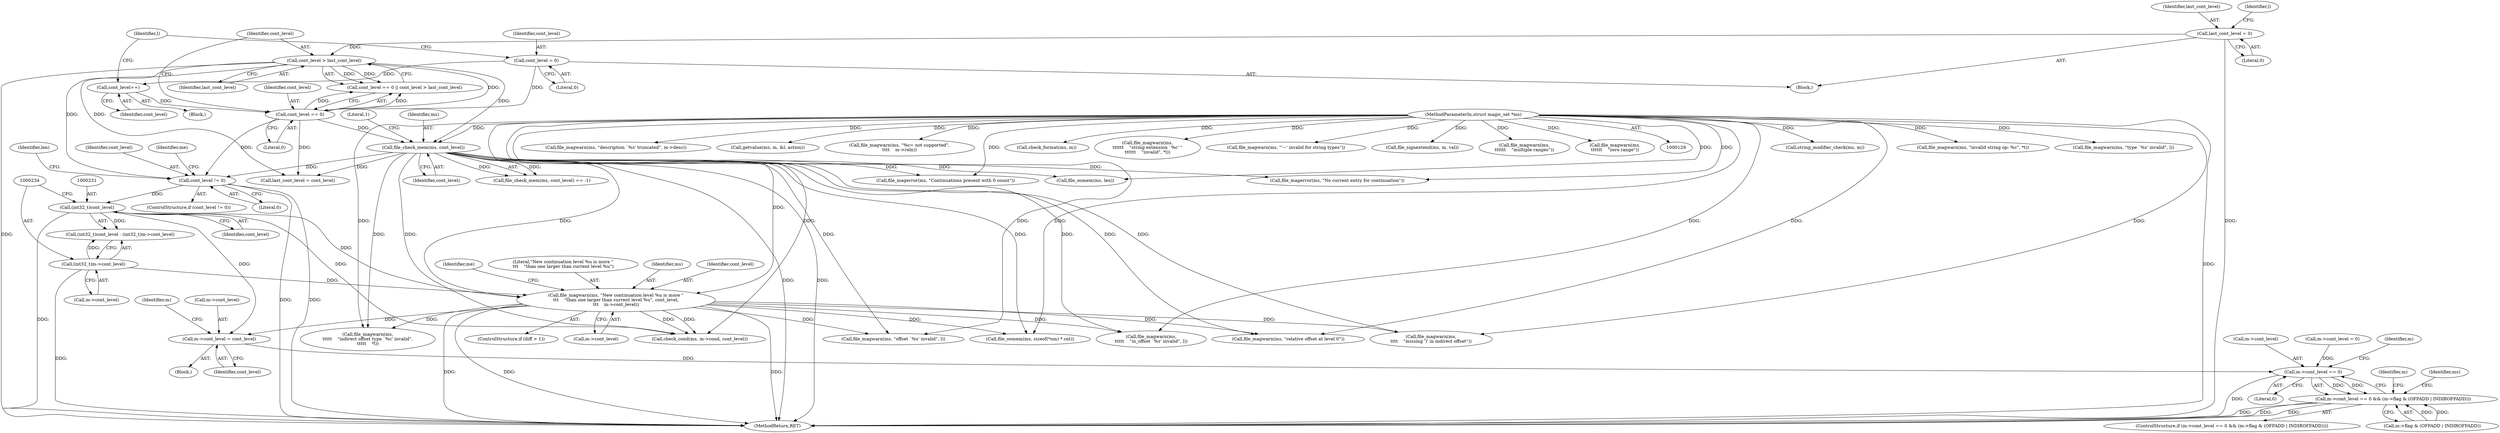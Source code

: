 digraph "0_file_4a284c89d6ef11aca34da65da7d673050a5ea320@pointer" {
"1000311" [label="(Call,m->cont_level = cont_level)"];
"1000230" [label="(Call,(int32_t)cont_level)"];
"1000185" [label="(Call,cont_level != 0)"];
"1000168" [label="(Call,cont_level > last_cont_level)"];
"1000165" [label="(Call,cont_level == 0)"];
"1000150" [label="(Call,cont_level = 0)"];
"1000161" [label="(Call,cont_level++)"];
"1000137" [label="(Call,last_cont_level = 0)"];
"1000173" [label="(Call,file_check_mem(ms, cont_level))"];
"1000130" [label="(MethodParameterIn,struct magic_set *ms)"];
"1000242" [label="(Call,file_magwarn(ms, \"New continuation level %u is more \"\n\t\t\t    \"than one larger than current level %u\", cont_level,\n\t\t\t    m->cont_level))"];
"1000233" [label="(Call,(int32_t)m->cont_level)"];
"1000439" [label="(Call,m->cont_level == 0)"];
"1000438" [label="(Call,m->cont_level == 0 && (m->flag & (OFFADD | INDIROFFADD)))"];
"1000438" [label="(Call,m->cont_level == 0 && (m->flag & (OFFADD | INDIROFFADD)))"];
"1000242" [label="(Call,file_magwarn(ms, \"New continuation level %u is more \"\n\t\t\t    \"than one larger than current level %u\", cont_level,\n\t\t\t    m->cont_level))"];
"1000311" [label="(Call,m->cont_level = cont_level)"];
"1000376" [label="(Identifier,m)"];
"1000186" [label="(Identifier,cont_level)"];
"1000335" [label="(Call,file_oomem(ms, len))"];
"1000170" [label="(Identifier,last_cont_level)"];
"1000150" [label="(Call,cont_level = 0)"];
"1000364" [label="(Call,m->cont_level = 0)"];
"1000166" [label="(Identifier,cont_level)"];
"1000181" [label="(Call,last_cont_level = cont_level)"];
"1000188" [label="(Block,)"];
"1000158" [label="(Block,)"];
"1001260" [label="(Call,string_modifier_check(ms, m))"];
"1000139" [label="(Literal,0)"];
"1000439" [label="(Call,m->cont_level == 0)"];
"1000130" [label="(MethodParameterIn,struct magic_set *ms)"];
"1000192" [label="(Identifier,me)"];
"1000462" [label="(Identifier,m)"];
"1001537" [label="(MethodReturn,RET)"];
"1000315" [label="(Identifier,cont_level)"];
"1000175" [label="(Identifier,cont_level)"];
"1000164" [label="(Call,cont_level == 0 || cont_level > last_cont_level)"];
"1000168" [label="(Call,cont_level > last_cont_level)"];
"1000245" [label="(Identifier,cont_level)"];
"1000230" [label="(Call,(int32_t)cont_level)"];
"1000457" [label="(Call,file_magwarn(ms, \"relative offset at level 0\"))"];
"1000692" [label="(Call,file_magwarn(ms,\n\t\t\t\t\t    \"in_offset `%s' invalid\", l))"];
"1000312" [label="(Call,m->cont_level)"];
"1000138" [label="(Identifier,last_cont_level)"];
"1000252" [label="(Identifier,me)"];
"1000196" [label="(Call,file_magerror(ms, \"No current entry for continuation\"))"];
"1000229" [label="(Call,(int32_t)cont_level - (int32_t)m->cont_level)"];
"1001276" [label="(Call,file_magwarn(ms, \"invalid string op: %c\", *t))"];
"1000874" [label="(Call,file_magwarn(ms, \"type `%s' invalid\", l))"];
"1000173" [label="(Call,file_check_mem(ms, cont_level))"];
"1000156" [label="(Identifier,l)"];
"1000187" [label="(Literal,0)"];
"1000172" [label="(Call,file_check_mem(ms, cont_level) == -1)"];
"1000723" [label="(Call,file_magwarn(ms,\n\t\t\t\t    \"missing ')' in indirect offset\"))"];
"1000185" [label="(Call,cont_level != 0)"];
"1000165" [label="(Call,cont_level == 0)"];
"1000232" [label="(Identifier,cont_level)"];
"1000209" [label="(Call,file_magerror(ms, \"Continuations present with 0 count\"))"];
"1000235" [label="(Call,m->cont_level)"];
"1000161" [label="(Call,cont_level++)"];
"1000137" [label="(Call,last_cont_level = 0)"];
"1000603" [label="(Call,file_magwarn(ms,\n\t\t\t\t\t    \"indirect offset type `%c' invalid\",\n\t\t\t\t\t    *l))"];
"1000144" [label="(Identifier,l)"];
"1000162" [label="(Identifier,cont_level)"];
"1000737" [label="(Call,check_cond(ms, m->cond, cont_level))"];
"1000177" [label="(Literal,1)"];
"1001498" [label="(Call,file_magwarn(ms, \"description `%s' truncated\", m->desc))"];
"1000167" [label="(Literal,0)"];
"1000184" [label="(ControlStructure,if (cont_level != 0))"];
"1000174" [label="(Identifier,ms)"];
"1000481" [label="(Call,file_magwarn(ms, \"offset `%s' invalid\", l))"];
"1000437" [label="(ControlStructure,if (m->cont_level == 0 && (m->flag & (OFFADD | INDIROFFADD))))"];
"1001401" [label="(Call,getvalue(ms, m, &l, action))"];
"1000238" [label="(ControlStructure,if (diff > 1))"];
"1000246" [label="(Call,m->cont_level)"];
"1000151" [label="(Identifier,cont_level)"];
"1001312" [label="(Call,file_magwarn(ms, \"%c= not supported\",\n\t\t\t\t    m->reln))"];
"1000268" [label="(Call,file_oomem(ms, sizeof(*nm) * cnt))"];
"1001513" [label="(Call,check_format(ms, m))"];
"1000446" [label="(Identifier,m)"];
"1001234" [label="(Call,file_magwarn(ms,\n\t\t\t\t\t\t    \"string extension `%c' \"\n\t\t\t\t\t\t    \"invalid\", *l))"];
"1000233" [label="(Call,(int32_t)m->cont_level)"];
"1000444" [label="(Call,m->flag & (OFFADD | INDIROFFADD))"];
"1000244" [label="(Literal,\"New continuation level %u is more \"\n\t\t\t    \"than one larger than current level %u\")"];
"1000320" [label="(Identifier,len)"];
"1000910" [label="(Call,file_magwarn(ms, \"'~' invalid for string types\"))"];
"1000973" [label="(Call,file_signextend(ms, m, val))"];
"1001021" [label="(Call,file_magwarn(ms,\n\t\t\t\t\t\t    \"multiple ranges\"))"];
"1000152" [label="(Literal,0)"];
"1000243" [label="(Identifier,ms)"];
"1001044" [label="(Call,file_magwarn(ms,\n\t\t\t\t\t\t    \"zero range\"))"];
"1000135" [label="(Block,)"];
"1000454" [label="(Identifier,ms)"];
"1000169" [label="(Identifier,cont_level)"];
"1000443" [label="(Literal,0)"];
"1000440" [label="(Call,m->cont_level)"];
"1000311" -> "1000188"  [label="AST: "];
"1000311" -> "1000315"  [label="CFG: "];
"1000312" -> "1000311"  [label="AST: "];
"1000315" -> "1000311"  [label="AST: "];
"1000376" -> "1000311"  [label="CFG: "];
"1000230" -> "1000311"  [label="DDG: "];
"1000242" -> "1000311"  [label="DDG: "];
"1000311" -> "1000439"  [label="DDG: "];
"1000230" -> "1000229"  [label="AST: "];
"1000230" -> "1000232"  [label="CFG: "];
"1000231" -> "1000230"  [label="AST: "];
"1000232" -> "1000230"  [label="AST: "];
"1000234" -> "1000230"  [label="CFG: "];
"1000230" -> "1001537"  [label="DDG: "];
"1000230" -> "1000229"  [label="DDG: "];
"1000185" -> "1000230"  [label="DDG: "];
"1000230" -> "1000242"  [label="DDG: "];
"1000230" -> "1000737"  [label="DDG: "];
"1000185" -> "1000184"  [label="AST: "];
"1000185" -> "1000187"  [label="CFG: "];
"1000186" -> "1000185"  [label="AST: "];
"1000187" -> "1000185"  [label="AST: "];
"1000192" -> "1000185"  [label="CFG: "];
"1000320" -> "1000185"  [label="CFG: "];
"1000185" -> "1001537"  [label="DDG: "];
"1000185" -> "1001537"  [label="DDG: "];
"1000168" -> "1000185"  [label="DDG: "];
"1000165" -> "1000185"  [label="DDG: "];
"1000173" -> "1000185"  [label="DDG: "];
"1000168" -> "1000164"  [label="AST: "];
"1000168" -> "1000170"  [label="CFG: "];
"1000169" -> "1000168"  [label="AST: "];
"1000170" -> "1000168"  [label="AST: "];
"1000164" -> "1000168"  [label="CFG: "];
"1000168" -> "1001537"  [label="DDG: "];
"1000168" -> "1000164"  [label="DDG: "];
"1000168" -> "1000164"  [label="DDG: "];
"1000165" -> "1000168"  [label="DDG: "];
"1000137" -> "1000168"  [label="DDG: "];
"1000168" -> "1000173"  [label="DDG: "];
"1000168" -> "1000181"  [label="DDG: "];
"1000165" -> "1000164"  [label="AST: "];
"1000165" -> "1000167"  [label="CFG: "];
"1000166" -> "1000165"  [label="AST: "];
"1000167" -> "1000165"  [label="AST: "];
"1000169" -> "1000165"  [label="CFG: "];
"1000164" -> "1000165"  [label="CFG: "];
"1000165" -> "1000164"  [label="DDG: "];
"1000165" -> "1000164"  [label="DDG: "];
"1000150" -> "1000165"  [label="DDG: "];
"1000161" -> "1000165"  [label="DDG: "];
"1000165" -> "1000173"  [label="DDG: "];
"1000165" -> "1000181"  [label="DDG: "];
"1000150" -> "1000135"  [label="AST: "];
"1000150" -> "1000152"  [label="CFG: "];
"1000151" -> "1000150"  [label="AST: "];
"1000152" -> "1000150"  [label="AST: "];
"1000156" -> "1000150"  [label="CFG: "];
"1000150" -> "1000161"  [label="DDG: "];
"1000161" -> "1000158"  [label="AST: "];
"1000161" -> "1000162"  [label="CFG: "];
"1000162" -> "1000161"  [label="AST: "];
"1000156" -> "1000161"  [label="CFG: "];
"1000137" -> "1000135"  [label="AST: "];
"1000137" -> "1000139"  [label="CFG: "];
"1000138" -> "1000137"  [label="AST: "];
"1000139" -> "1000137"  [label="AST: "];
"1000144" -> "1000137"  [label="CFG: "];
"1000137" -> "1001537"  [label="DDG: "];
"1000173" -> "1000172"  [label="AST: "];
"1000173" -> "1000175"  [label="CFG: "];
"1000174" -> "1000173"  [label="AST: "];
"1000175" -> "1000173"  [label="AST: "];
"1000177" -> "1000173"  [label="CFG: "];
"1000173" -> "1001537"  [label="DDG: "];
"1000173" -> "1001537"  [label="DDG: "];
"1000173" -> "1000172"  [label="DDG: "];
"1000173" -> "1000172"  [label="DDG: "];
"1000130" -> "1000173"  [label="DDG: "];
"1000173" -> "1000181"  [label="DDG: "];
"1000173" -> "1000196"  [label="DDG: "];
"1000173" -> "1000209"  [label="DDG: "];
"1000173" -> "1000242"  [label="DDG: "];
"1000173" -> "1000268"  [label="DDG: "];
"1000173" -> "1000335"  [label="DDG: "];
"1000173" -> "1000457"  [label="DDG: "];
"1000173" -> "1000481"  [label="DDG: "];
"1000173" -> "1000603"  [label="DDG: "];
"1000173" -> "1000692"  [label="DDG: "];
"1000173" -> "1000723"  [label="DDG: "];
"1000173" -> "1000737"  [label="DDG: "];
"1000130" -> "1000129"  [label="AST: "];
"1000130" -> "1001537"  [label="DDG: "];
"1000130" -> "1000196"  [label="DDG: "];
"1000130" -> "1000209"  [label="DDG: "];
"1000130" -> "1000242"  [label="DDG: "];
"1000130" -> "1000268"  [label="DDG: "];
"1000130" -> "1000335"  [label="DDG: "];
"1000130" -> "1000457"  [label="DDG: "];
"1000130" -> "1000481"  [label="DDG: "];
"1000130" -> "1000603"  [label="DDG: "];
"1000130" -> "1000692"  [label="DDG: "];
"1000130" -> "1000723"  [label="DDG: "];
"1000130" -> "1000737"  [label="DDG: "];
"1000130" -> "1000874"  [label="DDG: "];
"1000130" -> "1000910"  [label="DDG: "];
"1000130" -> "1000973"  [label="DDG: "];
"1000130" -> "1001021"  [label="DDG: "];
"1000130" -> "1001044"  [label="DDG: "];
"1000130" -> "1001234"  [label="DDG: "];
"1000130" -> "1001260"  [label="DDG: "];
"1000130" -> "1001276"  [label="DDG: "];
"1000130" -> "1001312"  [label="DDG: "];
"1000130" -> "1001401"  [label="DDG: "];
"1000130" -> "1001498"  [label="DDG: "];
"1000130" -> "1001513"  [label="DDG: "];
"1000242" -> "1000238"  [label="AST: "];
"1000242" -> "1000246"  [label="CFG: "];
"1000243" -> "1000242"  [label="AST: "];
"1000244" -> "1000242"  [label="AST: "];
"1000245" -> "1000242"  [label="AST: "];
"1000246" -> "1000242"  [label="AST: "];
"1000252" -> "1000242"  [label="CFG: "];
"1000242" -> "1001537"  [label="DDG: "];
"1000242" -> "1001537"  [label="DDG: "];
"1000242" -> "1001537"  [label="DDG: "];
"1000233" -> "1000242"  [label="DDG: "];
"1000242" -> "1000268"  [label="DDG: "];
"1000242" -> "1000457"  [label="DDG: "];
"1000242" -> "1000481"  [label="DDG: "];
"1000242" -> "1000603"  [label="DDG: "];
"1000242" -> "1000692"  [label="DDG: "];
"1000242" -> "1000723"  [label="DDG: "];
"1000242" -> "1000737"  [label="DDG: "];
"1000242" -> "1000737"  [label="DDG: "];
"1000233" -> "1000229"  [label="AST: "];
"1000233" -> "1000235"  [label="CFG: "];
"1000234" -> "1000233"  [label="AST: "];
"1000235" -> "1000233"  [label="AST: "];
"1000229" -> "1000233"  [label="CFG: "];
"1000233" -> "1001537"  [label="DDG: "];
"1000233" -> "1000229"  [label="DDG: "];
"1000439" -> "1000438"  [label="AST: "];
"1000439" -> "1000443"  [label="CFG: "];
"1000440" -> "1000439"  [label="AST: "];
"1000443" -> "1000439"  [label="AST: "];
"1000446" -> "1000439"  [label="CFG: "];
"1000438" -> "1000439"  [label="CFG: "];
"1000439" -> "1001537"  [label="DDG: "];
"1000439" -> "1000438"  [label="DDG: "];
"1000439" -> "1000438"  [label="DDG: "];
"1000364" -> "1000439"  [label="DDG: "];
"1000438" -> "1000437"  [label="AST: "];
"1000438" -> "1000444"  [label="CFG: "];
"1000444" -> "1000438"  [label="AST: "];
"1000454" -> "1000438"  [label="CFG: "];
"1000462" -> "1000438"  [label="CFG: "];
"1000438" -> "1001537"  [label="DDG: "];
"1000438" -> "1001537"  [label="DDG: "];
"1000438" -> "1001537"  [label="DDG: "];
"1000444" -> "1000438"  [label="DDG: "];
"1000444" -> "1000438"  [label="DDG: "];
}
